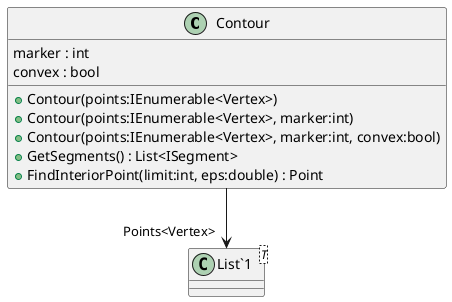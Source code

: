 @startuml
class Contour {
    marker : int
    convex : bool
    + Contour(points:IEnumerable<Vertex>)
    + Contour(points:IEnumerable<Vertex>, marker:int)
    + Contour(points:IEnumerable<Vertex>, marker:int, convex:bool)
    + GetSegments() : List<ISegment>
    + FindInteriorPoint(limit:int, eps:double) : Point
}
class "List`1"<T> {
}
Contour --> "Points<Vertex>" "List`1"
@enduml
